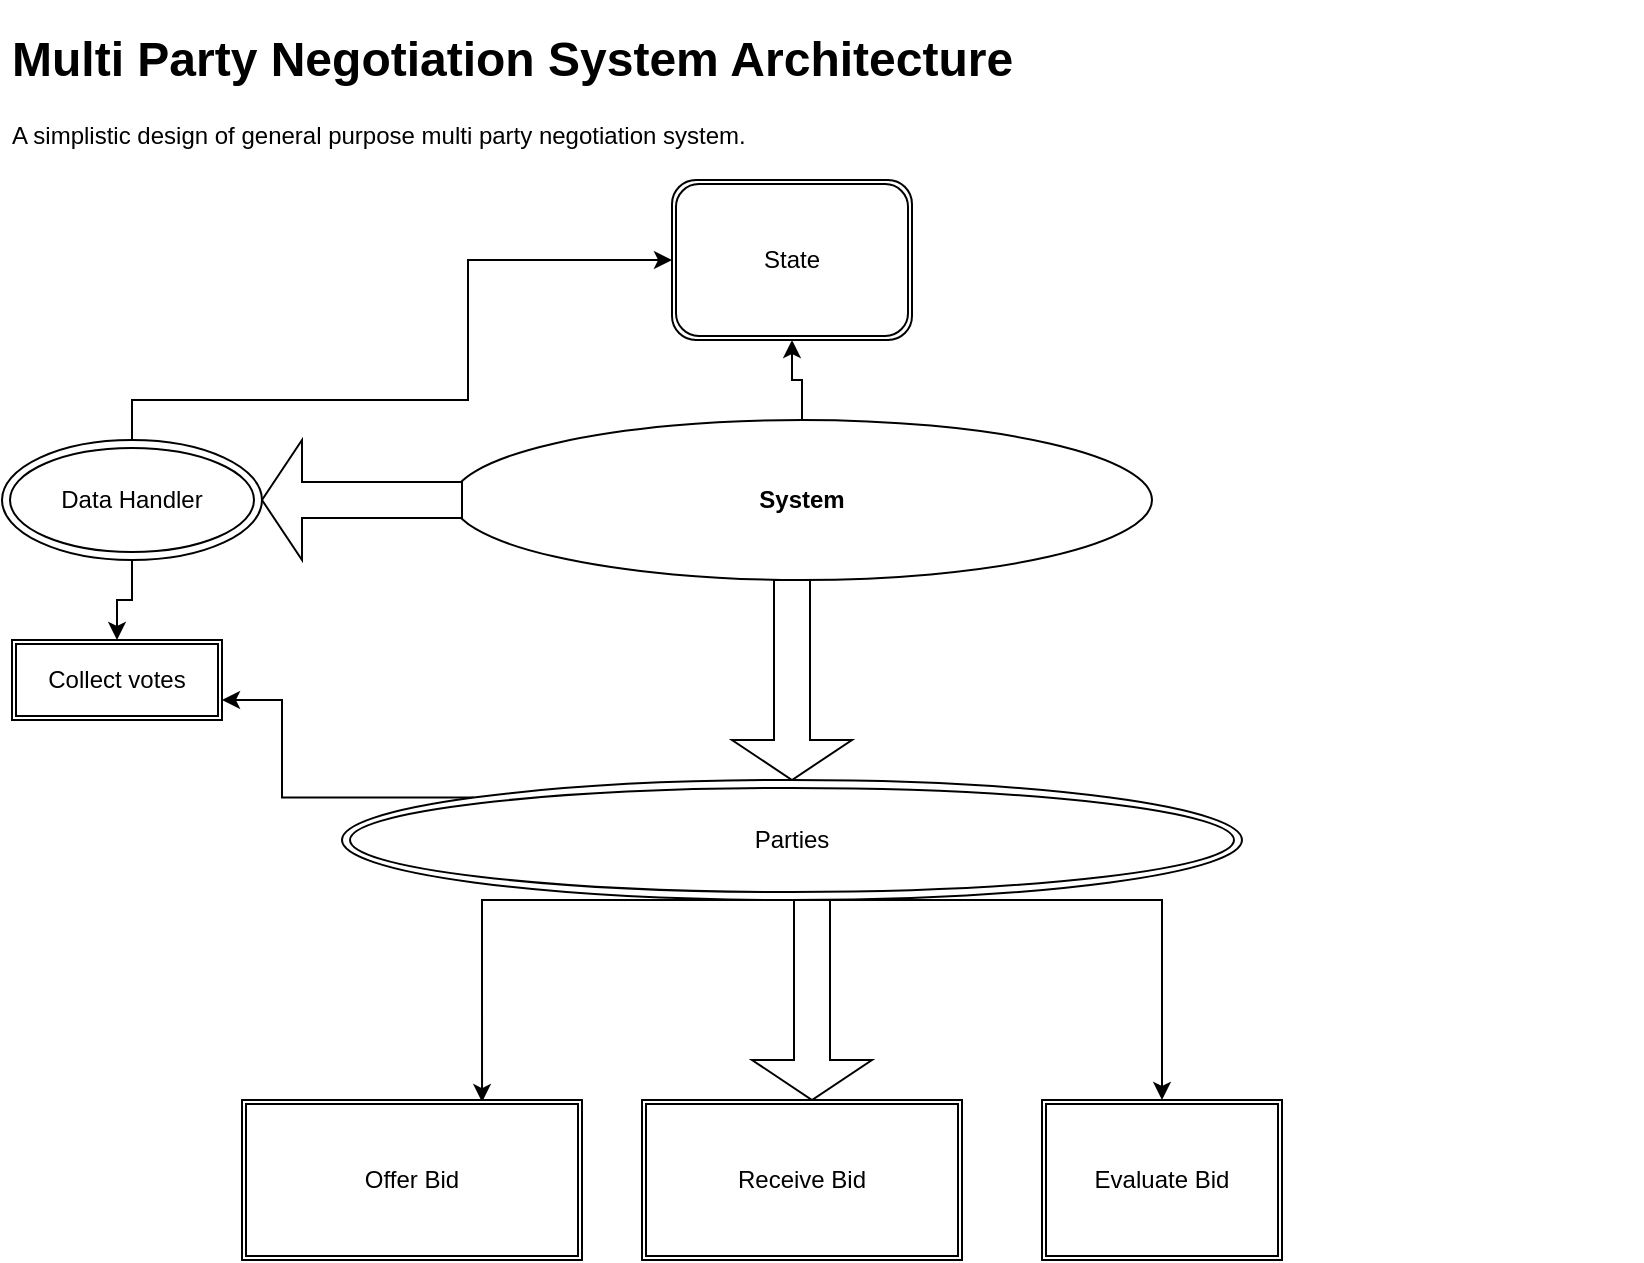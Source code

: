 <mxfile version="11.1.4" type="device"><diagram id="557D72HiYGvKYdk8o1wf" name="Page-1"><mxGraphModel dx="1355" dy="778" grid="1" gridSize="10" guides="1" tooltips="1" connect="1" arrows="1" fold="1" page="1" pageScale="1" pageWidth="850" pageHeight="1100" math="0" shadow="0"><root><mxCell id="0"/><mxCell id="1" parent="0"/><mxCell id="09vmKBoCXFH6nF6zcElJ-1" value="&lt;h1&gt;Multi Party Negotiation System Architecture&lt;br&gt;&lt;/h1&gt;&lt;p&gt;A simplistic design of general purpose multi party negotiation system.&lt;/p&gt;" style="text;html=1;strokeColor=none;fillColor=none;spacing=5;spacingTop=-20;whiteSpace=wrap;overflow=hidden;rounded=0;" vertex="1" parent="1"><mxGeometry x="20" y="20" width="820" height="120" as="geometry"/></mxCell><mxCell id="09vmKBoCXFH6nF6zcElJ-21" style="edgeStyle=orthogonalEdgeStyle;rounded=0;orthogonalLoop=1;jettySize=auto;html=1;exitX=0.5;exitY=0;exitDx=0;exitDy=0;" edge="1" parent="1" source="09vmKBoCXFH6nF6zcElJ-2" target="09vmKBoCXFH6nF6zcElJ-22"><mxGeometry relative="1" as="geometry"><mxPoint x="420" y="180" as="targetPoint"/></mxGeometry></mxCell><mxCell id="09vmKBoCXFH6nF6zcElJ-2" value="&lt;b&gt;System&lt;/b&gt;" style="ellipse;whiteSpace=wrap;html=1;" vertex="1" parent="1"><mxGeometry x="245" y="220" width="350" height="80" as="geometry"/></mxCell><mxCell id="09vmKBoCXFH6nF6zcElJ-5" value="" style="shape=singleArrow;direction=south;whiteSpace=wrap;html=1;" vertex="1" parent="1"><mxGeometry x="385" y="300" width="60" height="100" as="geometry"/></mxCell><mxCell id="09vmKBoCXFH6nF6zcElJ-19" style="edgeStyle=orthogonalEdgeStyle;rounded=0;orthogonalLoop=1;jettySize=auto;html=1;exitX=0;exitY=0;exitDx=0;exitDy=0;entryX=1;entryY=0.75;entryDx=0;entryDy=0;" edge="1" parent="1" source="09vmKBoCXFH6nF6zcElJ-6" target="09vmKBoCXFH6nF6zcElJ-16"><mxGeometry relative="1" as="geometry"/></mxCell><mxCell id="09vmKBoCXFH6nF6zcElJ-6" value="Parties" style="ellipse;shape=doubleEllipse;whiteSpace=wrap;html=1;" vertex="1" parent="1"><mxGeometry x="190" y="400" width="450" height="60" as="geometry"/></mxCell><mxCell id="09vmKBoCXFH6nF6zcElJ-17" style="edgeStyle=orthogonalEdgeStyle;rounded=0;orthogonalLoop=1;jettySize=auto;html=1;exitX=0;exitY=0.5;exitDx=0;exitDy=0;exitPerimeter=0;entryX=0.706;entryY=0.013;entryDx=0;entryDy=0;entryPerimeter=0;" edge="1" parent="1" source="09vmKBoCXFH6nF6zcElJ-7" target="09vmKBoCXFH6nF6zcElJ-9"><mxGeometry relative="1" as="geometry"><Array as="points"><mxPoint x="260" y="460"/></Array></mxGeometry></mxCell><mxCell id="09vmKBoCXFH6nF6zcElJ-18" style="edgeStyle=orthogonalEdgeStyle;rounded=0;orthogonalLoop=1;jettySize=auto;html=1;exitX=0;exitY=0;exitDx=0;exitDy=21;exitPerimeter=0;entryX=0.5;entryY=0;entryDx=0;entryDy=0;" edge="1" parent="1" source="09vmKBoCXFH6nF6zcElJ-7" target="09vmKBoCXFH6nF6zcElJ-12"><mxGeometry relative="1" as="geometry"><Array as="points"><mxPoint x="600" y="460"/></Array></mxGeometry></mxCell><mxCell id="09vmKBoCXFH6nF6zcElJ-7" value="" style="shape=singleArrow;direction=south;whiteSpace=wrap;html=1;" vertex="1" parent="1"><mxGeometry x="395" y="460" width="60" height="100" as="geometry"/></mxCell><mxCell id="09vmKBoCXFH6nF6zcElJ-9" value="Offer Bid" style="shape=ext;double=1;rounded=0;whiteSpace=wrap;html=1;" vertex="1" parent="1"><mxGeometry x="140" y="560" width="170" height="80" as="geometry"/></mxCell><mxCell id="09vmKBoCXFH6nF6zcElJ-10" value="Receive Bid" style="shape=ext;double=1;rounded=0;whiteSpace=wrap;html=1;" vertex="1" parent="1"><mxGeometry x="340" y="560" width="160" height="80" as="geometry"/></mxCell><mxCell id="09vmKBoCXFH6nF6zcElJ-12" value="Evaluate Bid" style="shape=ext;double=1;rounded=0;whiteSpace=wrap;html=1;" vertex="1" parent="1"><mxGeometry x="540" y="560" width="120" height="80" as="geometry"/></mxCell><mxCell id="09vmKBoCXFH6nF6zcElJ-13" value="" style="shape=singleArrow;direction=west;whiteSpace=wrap;html=1;" vertex="1" parent="1"><mxGeometry x="150" y="230" width="100" height="60" as="geometry"/></mxCell><mxCell id="09vmKBoCXFH6nF6zcElJ-15" style="edgeStyle=orthogonalEdgeStyle;rounded=0;orthogonalLoop=1;jettySize=auto;html=1;" edge="1" parent="1" source="09vmKBoCXFH6nF6zcElJ-14" target="09vmKBoCXFH6nF6zcElJ-16"><mxGeometry relative="1" as="geometry"><mxPoint x="85" y="350" as="targetPoint"/></mxGeometry></mxCell><mxCell id="09vmKBoCXFH6nF6zcElJ-23" style="edgeStyle=orthogonalEdgeStyle;rounded=0;orthogonalLoop=1;jettySize=auto;html=1;entryX=0;entryY=0.5;entryDx=0;entryDy=0;" edge="1" parent="1" source="09vmKBoCXFH6nF6zcElJ-14" target="09vmKBoCXFH6nF6zcElJ-22"><mxGeometry relative="1" as="geometry"><Array as="points"><mxPoint x="85" y="210"/><mxPoint x="253" y="210"/><mxPoint x="253" y="140"/></Array></mxGeometry></mxCell><mxCell id="09vmKBoCXFH6nF6zcElJ-14" value="Data Handler" style="ellipse;shape=doubleEllipse;whiteSpace=wrap;html=1;" vertex="1" parent="1"><mxGeometry x="20" y="230" width="130" height="60" as="geometry"/></mxCell><mxCell id="09vmKBoCXFH6nF6zcElJ-16" value="Collect votes" style="shape=ext;double=1;rounded=0;whiteSpace=wrap;html=1;" vertex="1" parent="1"><mxGeometry x="25" y="330" width="105" height="40" as="geometry"/></mxCell><mxCell id="09vmKBoCXFH6nF6zcElJ-22" value="State" style="shape=ext;double=1;rounded=1;whiteSpace=wrap;html=1;" vertex="1" parent="1"><mxGeometry x="355" y="100" width="120" height="80" as="geometry"/></mxCell></root></mxGraphModel></diagram></mxfile>